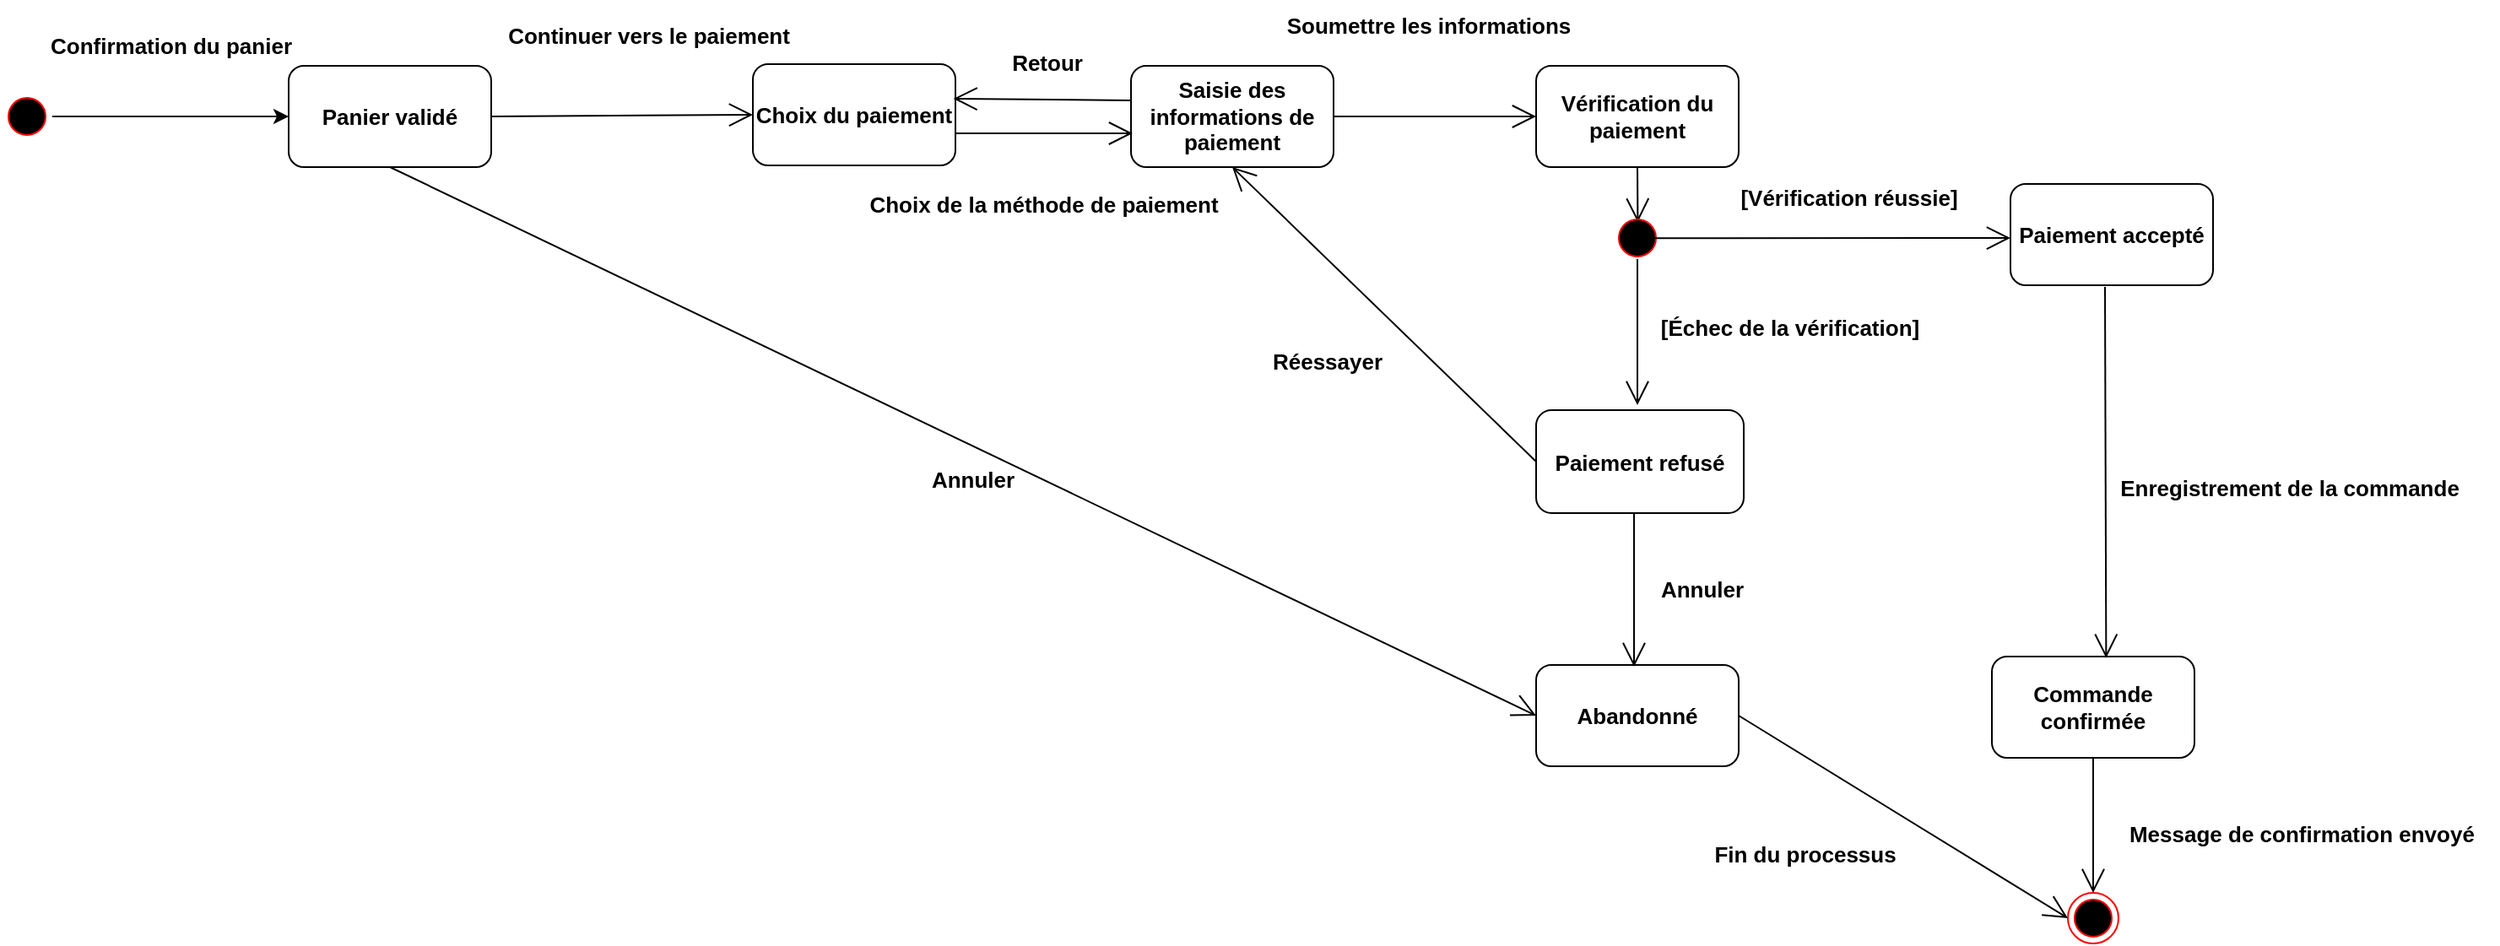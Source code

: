 <mxfile version="26.2.14">
  <diagram name="Page-1" id="LX4Sn0mHj77NH7_ibuyS">
    <mxGraphModel grid="1" page="1" gridSize="10" guides="1" tooltips="1" connect="1" arrows="1" fold="1" pageScale="1" pageWidth="827" pageHeight="1169" math="0" shadow="0">
      <root>
        <mxCell id="0" />
        <mxCell id="1" parent="0" />
        <mxCell id="b8iPerJjnpC8pXsVi7EM-1" style="edgeStyle=orthogonalEdgeStyle;rounded=0;orthogonalLoop=1;jettySize=auto;html=1;exitX=1;exitY=0.5;exitDx=0;exitDy=0;entryX=0;entryY=0.5;entryDx=0;entryDy=0;fontSize=13;" edge="1" parent="1" source="NJQ50yTcGHKG_bH19zUe-1" target="NJQ50yTcGHKG_bH19zUe-2">
          <mxGeometry relative="1" as="geometry" />
        </mxCell>
        <mxCell id="NJQ50yTcGHKG_bH19zUe-1" value="" style="ellipse;html=1;shape=startState;fillColor=#000000;strokeColor=#ff0000;fontSize=13;" vertex="1" parent="1">
          <mxGeometry x="-1310" y="315" width="30" height="30" as="geometry" />
        </mxCell>
        <mxCell id="NJQ50yTcGHKG_bH19zUe-2" value="&lt;b&gt;Panier validé&lt;/b&gt;" style="rounded=1;whiteSpace=wrap;html=1;fontSize=13;" vertex="1" parent="1">
          <mxGeometry x="-1140" y="300" width="120" height="60" as="geometry" />
        </mxCell>
        <mxCell id="NJQ50yTcGHKG_bH19zUe-3" value="&lt;b&gt;Saisie des informations de paiement&lt;/b&gt;" style="rounded=1;whiteSpace=wrap;html=1;fontSize=13;" vertex="1" parent="1">
          <mxGeometry x="-641" y="300" width="120" height="60" as="geometry" />
        </mxCell>
        <mxCell id="NJQ50yTcGHKG_bH19zUe-4" value="&lt;b&gt;Vérification du paiement&lt;/b&gt;" style="rounded=1;whiteSpace=wrap;html=1;fontSize=13;" vertex="1" parent="1">
          <mxGeometry x="-401" y="300" width="120" height="60" as="geometry" />
        </mxCell>
        <mxCell id="NJQ50yTcGHKG_bH19zUe-5" value="&lt;b&gt;Paiement accepté&lt;/b&gt;" style="rounded=1;whiteSpace=wrap;html=1;fontSize=13;" vertex="1" parent="1">
          <mxGeometry x="-120" y="370" width="120" height="60" as="geometry" />
        </mxCell>
        <mxCell id="NJQ50yTcGHKG_bH19zUe-6" value="&lt;b&gt;Paiement refusé&lt;/b&gt;" style="rounded=1;whiteSpace=wrap;html=1;fontSize=13;" vertex="1" parent="1">
          <mxGeometry x="-401" y="504" width="123" height="61" as="geometry" />
        </mxCell>
        <mxCell id="NJQ50yTcGHKG_bH19zUe-7" value="&lt;b&gt;Abandonné&lt;/b&gt;" style="rounded=1;whiteSpace=wrap;html=1;fontSize=13;" vertex="1" parent="1">
          <mxGeometry x="-401" y="655" width="120" height="60" as="geometry" />
        </mxCell>
        <mxCell id="NJQ50yTcGHKG_bH19zUe-8" value="&lt;b&gt;Commande confirmée&lt;/b&gt;" style="rounded=1;whiteSpace=wrap;html=1;fontSize=13;" vertex="1" parent="1">
          <mxGeometry x="-131" y="650" width="120" height="60" as="geometry" />
        </mxCell>
        <mxCell id="NJQ50yTcGHKG_bH19zUe-9" value="" style="ellipse;html=1;shape=endState;fillColor=#000000;strokeColor=#ff0000;fontSize=13;" vertex="1" parent="1">
          <mxGeometry x="-86" y="790" width="30" height="30" as="geometry" />
        </mxCell>
        <mxCell id="NJQ50yTcGHKG_bH19zUe-10" value="" style="endArrow=open;endFill=1;endSize=12;html=1;rounded=0;exitX=1;exitY=0.5;exitDx=0;exitDy=0;entryX=0;entryY=0.5;entryDx=0;entryDy=0;fontSize=13;" edge="1" parent="1" target="NJQ50yTcGHKG_bH19zUe-18" source="NJQ50yTcGHKG_bH19zUe-2">
          <mxGeometry width="160" relative="1" as="geometry">
            <mxPoint x="-981" y="330" as="sourcePoint" />
            <mxPoint x="-860" y="330" as="targetPoint" />
          </mxGeometry>
        </mxCell>
        <mxCell id="NJQ50yTcGHKG_bH19zUe-11" value="" style="endArrow=open;endFill=1;endSize=12;html=1;rounded=0;exitX=1;exitY=0.5;exitDx=0;exitDy=0;fontSize=13;" edge="1" parent="1">
          <mxGeometry width="160" relative="1" as="geometry">
            <mxPoint x="-521" y="330" as="sourcePoint" />
            <mxPoint x="-401" y="330" as="targetPoint" />
          </mxGeometry>
        </mxCell>
        <mxCell id="NJQ50yTcGHKG_bH19zUe-12" value="" style="endArrow=open;endFill=1;endSize=12;html=1;rounded=0;exitX=0.5;exitY=1;exitDx=0;exitDy=0;fontSize=13;" edge="1" parent="1" source="NJQ50yTcGHKG_bH19zUe-8">
          <mxGeometry width="160" relative="1" as="geometry">
            <mxPoint x="245" y="730" as="sourcePoint" />
            <mxPoint x="-71" y="790" as="targetPoint" />
          </mxGeometry>
        </mxCell>
        <mxCell id="NJQ50yTcGHKG_bH19zUe-13" value="" style="endArrow=open;endFill=1;endSize=12;html=1;rounded=0;entryX=0;entryY=0.5;entryDx=0;entryDy=0;exitX=1;exitY=0.5;exitDx=0;exitDy=0;fontSize=13;" edge="1" parent="1" source="NJQ50yTcGHKG_bH19zUe-7" target="NJQ50yTcGHKG_bH19zUe-9">
          <mxGeometry width="160" relative="1" as="geometry">
            <mxPoint x="-392" y="770" as="sourcePoint" />
            <mxPoint x="-111" y="810" as="targetPoint" />
          </mxGeometry>
        </mxCell>
        <mxCell id="NJQ50yTcGHKG_bH19zUe-14" value="" style="endArrow=open;endFill=1;endSize=12;html=1;rounded=0;exitX=0.5;exitY=1;exitDx=0;exitDy=0;entryX=0.507;entryY=0.189;entryDx=0;entryDy=0;entryPerimeter=0;fontSize=13;" edge="1" parent="1" source="NJQ50yTcGHKG_bH19zUe-4" target="NJQ50yTcGHKG_bH19zUe-15">
          <mxGeometry width="160" relative="1" as="geometry">
            <mxPoint x="-278" y="330" as="sourcePoint" />
            <mxPoint x="-158" y="330" as="targetPoint" />
          </mxGeometry>
        </mxCell>
        <mxCell id="NJQ50yTcGHKG_bH19zUe-15" value="" style="ellipse;html=1;shape=startState;fillColor=#000000;strokeColor=#ff0000;fontSize=13;" vertex="1" parent="1">
          <mxGeometry x="-356" y="387" width="30" height="30" as="geometry" />
        </mxCell>
        <mxCell id="NJQ50yTcGHKG_bH19zUe-16" value="" style="endArrow=open;endFill=1;endSize=12;html=1;rounded=0;exitX=0.833;exitY=0.505;exitDx=0;exitDy=0;exitPerimeter=0;fontSize=13;" edge="1" parent="1" source="NJQ50yTcGHKG_bH19zUe-15">
          <mxGeometry width="160" relative="1" as="geometry">
            <mxPoint x="-319" y="402" as="sourcePoint" />
            <mxPoint x="-120" y="402" as="targetPoint" />
          </mxGeometry>
        </mxCell>
        <mxCell id="NJQ50yTcGHKG_bH19zUe-17" value="" style="endArrow=open;endFill=1;endSize=12;html=1;rounded=0;exitX=0.5;exitY=0.95;exitDx=0;exitDy=0;exitPerimeter=0;fontSize=13;" edge="1" parent="1">
          <mxGeometry width="160" relative="1" as="geometry">
            <mxPoint x="-341" y="414.5" as="sourcePoint" />
            <mxPoint x="-341" y="501" as="targetPoint" />
          </mxGeometry>
        </mxCell>
        <mxCell id="NJQ50yTcGHKG_bH19zUe-18" value="&lt;b&gt;Choix du paiement&lt;/b&gt;" style="rounded=1;whiteSpace=wrap;html=1;fontSize=13;" vertex="1" parent="1">
          <mxGeometry x="-865" y="299" width="120" height="60" as="geometry" />
        </mxCell>
        <mxCell id="NJQ50yTcGHKG_bH19zUe-19" value="" style="endArrow=open;endFill=1;endSize=12;html=1;rounded=0;exitX=0.998;exitY=0.683;exitDx=0;exitDy=0;exitPerimeter=0;fontSize=13;" edge="1" parent="1" source="NJQ50yTcGHKG_bH19zUe-18">
          <mxGeometry width="160" relative="1" as="geometry">
            <mxPoint x="-740" y="340" as="sourcePoint" />
            <mxPoint x="-640" y="340" as="targetPoint" />
          </mxGeometry>
        </mxCell>
        <mxCell id="NJQ50yTcGHKG_bH19zUe-21" value="" style="endArrow=open;endFill=1;endSize=12;html=1;rounded=0;entryX=0.5;entryY=0;entryDx=0;entryDy=0;exitX=0.5;exitY=1;exitDx=0;exitDy=0;fontSize=13;" edge="1" parent="1">
          <mxGeometry width="160" relative="1" as="geometry">
            <mxPoint x="-343" y="565" as="sourcePoint" />
            <mxPoint x="-343" y="656" as="targetPoint" />
          </mxGeometry>
        </mxCell>
        <mxCell id="NJQ50yTcGHKG_bH19zUe-22" value="" style="endArrow=open;endFill=1;endSize=12;html=1;rounded=0;exitX=0.5;exitY=1;exitDx=0;exitDy=0;entryX=0.589;entryY=0.014;entryDx=0;entryDy=0;entryPerimeter=0;fontSize=13;" edge="1" parent="1">
          <mxGeometry width="160" relative="1" as="geometry">
            <mxPoint x="-64" y="431" as="sourcePoint" />
            <mxPoint x="-63.32" y="650.84" as="targetPoint" />
          </mxGeometry>
        </mxCell>
        <mxCell id="NJQ50yTcGHKG_bH19zUe-23" value="" style="endArrow=open;endFill=1;endSize=12;html=1;rounded=0;entryX=0.5;entryY=1;entryDx=0;entryDy=0;exitX=0;exitY=0.5;exitDx=0;exitDy=0;fontSize=13;" edge="1" parent="1" source="NJQ50yTcGHKG_bH19zUe-6" target="NJQ50yTcGHKG_bH19zUe-3">
          <mxGeometry width="160" relative="1" as="geometry">
            <mxPoint x="-420" y="497" as="sourcePoint" />
            <mxPoint x="-581" y="437" as="targetPoint" />
          </mxGeometry>
        </mxCell>
        <mxCell id="NJQ50yTcGHKG_bH19zUe-24" value="" style="endArrow=open;endFill=1;endSize=12;html=1;rounded=0;exitX=0.5;exitY=1;exitDx=0;exitDy=0;entryX=0;entryY=0.5;entryDx=0;entryDy=0;fontSize=13;" edge="1" parent="1" source="NJQ50yTcGHKG_bH19zUe-2" target="NJQ50yTcGHKG_bH19zUe-7">
          <mxGeometry width="160" relative="1" as="geometry">
            <mxPoint x="-1041" y="437" as="sourcePoint" />
            <mxPoint x="-210" y="687" as="targetPoint" />
          </mxGeometry>
        </mxCell>
        <mxCell id="NJQ50yTcGHKG_bH19zUe-25" value="" style="endArrow=open;endFill=1;endSize=12;html=1;rounded=0;exitX=-0.002;exitY=0.341;exitDx=0;exitDy=0;entryX=0.99;entryY=0.341;entryDx=0;entryDy=0;entryPerimeter=0;exitPerimeter=0;fontSize=13;" edge="1" parent="1" source="NJQ50yTcGHKG_bH19zUe-3" target="NJQ50yTcGHKG_bH19zUe-18">
          <mxGeometry width="160" relative="1" as="geometry">
            <mxPoint x="-736.92" y="321.58" as="sourcePoint" />
            <mxPoint x="-630" y="320" as="targetPoint" />
          </mxGeometry>
        </mxCell>
        <mxCell id="NJQ50yTcGHKG_bH19zUe-26" value="&lt;b&gt;Confirmation du panier&lt;/b&gt;" style="text;html=1;align=center;verticalAlign=middle;resizable=0;points=[];autosize=1;strokeColor=none;fillColor=none;fontSize=13;" vertex="1" parent="1">
          <mxGeometry x="-1295" y="273" width="170" height="30" as="geometry" />
        </mxCell>
        <mxCell id="NJQ50yTcGHKG_bH19zUe-27" value="&lt;b&gt;Continuer vers le paiement&lt;/b&gt;" style="text;html=1;align=center;verticalAlign=middle;resizable=0;points=[];autosize=1;strokeColor=none;fillColor=none;fontSize=13;" vertex="1" parent="1">
          <mxGeometry x="-1022" y="267" width="190" height="30" as="geometry" />
        </mxCell>
        <mxCell id="NJQ50yTcGHKG_bH19zUe-28" value="&lt;b&gt;Choix de la méthode de paiement&lt;/b&gt;" style="text;html=1;align=center;verticalAlign=middle;resizable=0;points=[];autosize=1;strokeColor=none;fillColor=none;fontSize=13;" vertex="1" parent="1">
          <mxGeometry x="-808" y="367" width="230" height="30" as="geometry" />
        </mxCell>
        <mxCell id="NJQ50yTcGHKG_bH19zUe-29" value="&lt;b&gt;Retour&lt;/b&gt;" style="text;html=1;align=center;verticalAlign=middle;resizable=0;points=[];autosize=1;strokeColor=none;fillColor=none;fontSize=13;" vertex="1" parent="1">
          <mxGeometry x="-726" y="283" width="70" height="30" as="geometry" />
        </mxCell>
        <mxCell id="NJQ50yTcGHKG_bH19zUe-30" value="&lt;b&gt;Soumettre les informations&lt;/b&gt;" style="text;html=1;align=center;verticalAlign=middle;resizable=0;points=[];autosize=1;strokeColor=none;fillColor=none;fontSize=13;" vertex="1" parent="1">
          <mxGeometry x="-560" y="261" width="190" height="30" as="geometry" />
        </mxCell>
        <mxCell id="NJQ50yTcGHKG_bH19zUe-31" value="&lt;b&gt;Message de confirmation envoyé&amp;nbsp;&lt;/b&gt;" style="text;html=1;align=center;verticalAlign=middle;resizable=0;points=[];autosize=1;strokeColor=none;fillColor=none;fontSize=13;" vertex="1" parent="1">
          <mxGeometry x="-61" y="740" width="230" height="30" as="geometry" />
        </mxCell>
        <mxCell id="NJQ50yTcGHKG_bH19zUe-32" value="&lt;b&gt;Annuler&lt;/b&gt;" style="text;html=1;align=center;verticalAlign=middle;resizable=0;points=[];autosize=1;strokeColor=none;fillColor=none;fontSize=13;" vertex="1" parent="1">
          <mxGeometry x="-770" y="530" width="70" height="30" as="geometry" />
        </mxCell>
        <mxCell id="NJQ50yTcGHKG_bH19zUe-33" value="&lt;b&gt;Annuler&lt;/b&gt;" style="text;html=1;align=center;verticalAlign=middle;resizable=0;points=[];autosize=1;strokeColor=none;fillColor=none;fontSize=13;" vertex="1" parent="1">
          <mxGeometry x="-338" y="595" width="70" height="30" as="geometry" />
        </mxCell>
        <mxCell id="NJQ50yTcGHKG_bH19zUe-34" value="&lt;b&gt;Réessayer&lt;/b&gt;" style="text;html=1;align=center;verticalAlign=middle;resizable=0;points=[];autosize=1;strokeColor=none;fillColor=none;fontSize=13;" vertex="1" parent="1">
          <mxGeometry x="-570" y="460" width="90" height="30" as="geometry" />
        </mxCell>
        <mxCell id="NJQ50yTcGHKG_bH19zUe-35" value="&lt;b&gt;Enregistrement de la commande&lt;/b&gt;" style="text;html=1;align=center;verticalAlign=middle;resizable=0;points=[];autosize=1;strokeColor=none;fillColor=none;fontSize=13;" vertex="1" parent="1">
          <mxGeometry x="-65" y="535" width="220" height="30" as="geometry" />
        </mxCell>
        <mxCell id="NJQ50yTcGHKG_bH19zUe-36" value="&lt;b&gt;[Vérification réussie]&lt;/b&gt;" style="text;html=1;align=center;verticalAlign=middle;resizable=0;points=[];autosize=1;strokeColor=none;fillColor=none;fontSize=13;" vertex="1" parent="1">
          <mxGeometry x="-291" y="363" width="150" height="30" as="geometry" />
        </mxCell>
        <mxCell id="NJQ50yTcGHKG_bH19zUe-37" value="&lt;b&gt;[Échec de la vérification]&lt;/b&gt;" style="text;html=1;align=center;verticalAlign=middle;resizable=0;points=[];autosize=1;strokeColor=none;fillColor=none;fontSize=13;" vertex="1" parent="1">
          <mxGeometry x="-341" y="440" width="180" height="30" as="geometry" />
        </mxCell>
        <mxCell id="NJQ50yTcGHKG_bH19zUe-38" value="&lt;b&gt;Fin du processus&lt;/b&gt;" style="text;html=1;align=center;verticalAlign=middle;resizable=0;points=[];autosize=1;strokeColor=none;fillColor=none;fontSize=13;" vertex="1" parent="1">
          <mxGeometry x="-307" y="752" width="130" height="30" as="geometry" />
        </mxCell>
      </root>
    </mxGraphModel>
  </diagram>
</mxfile>

